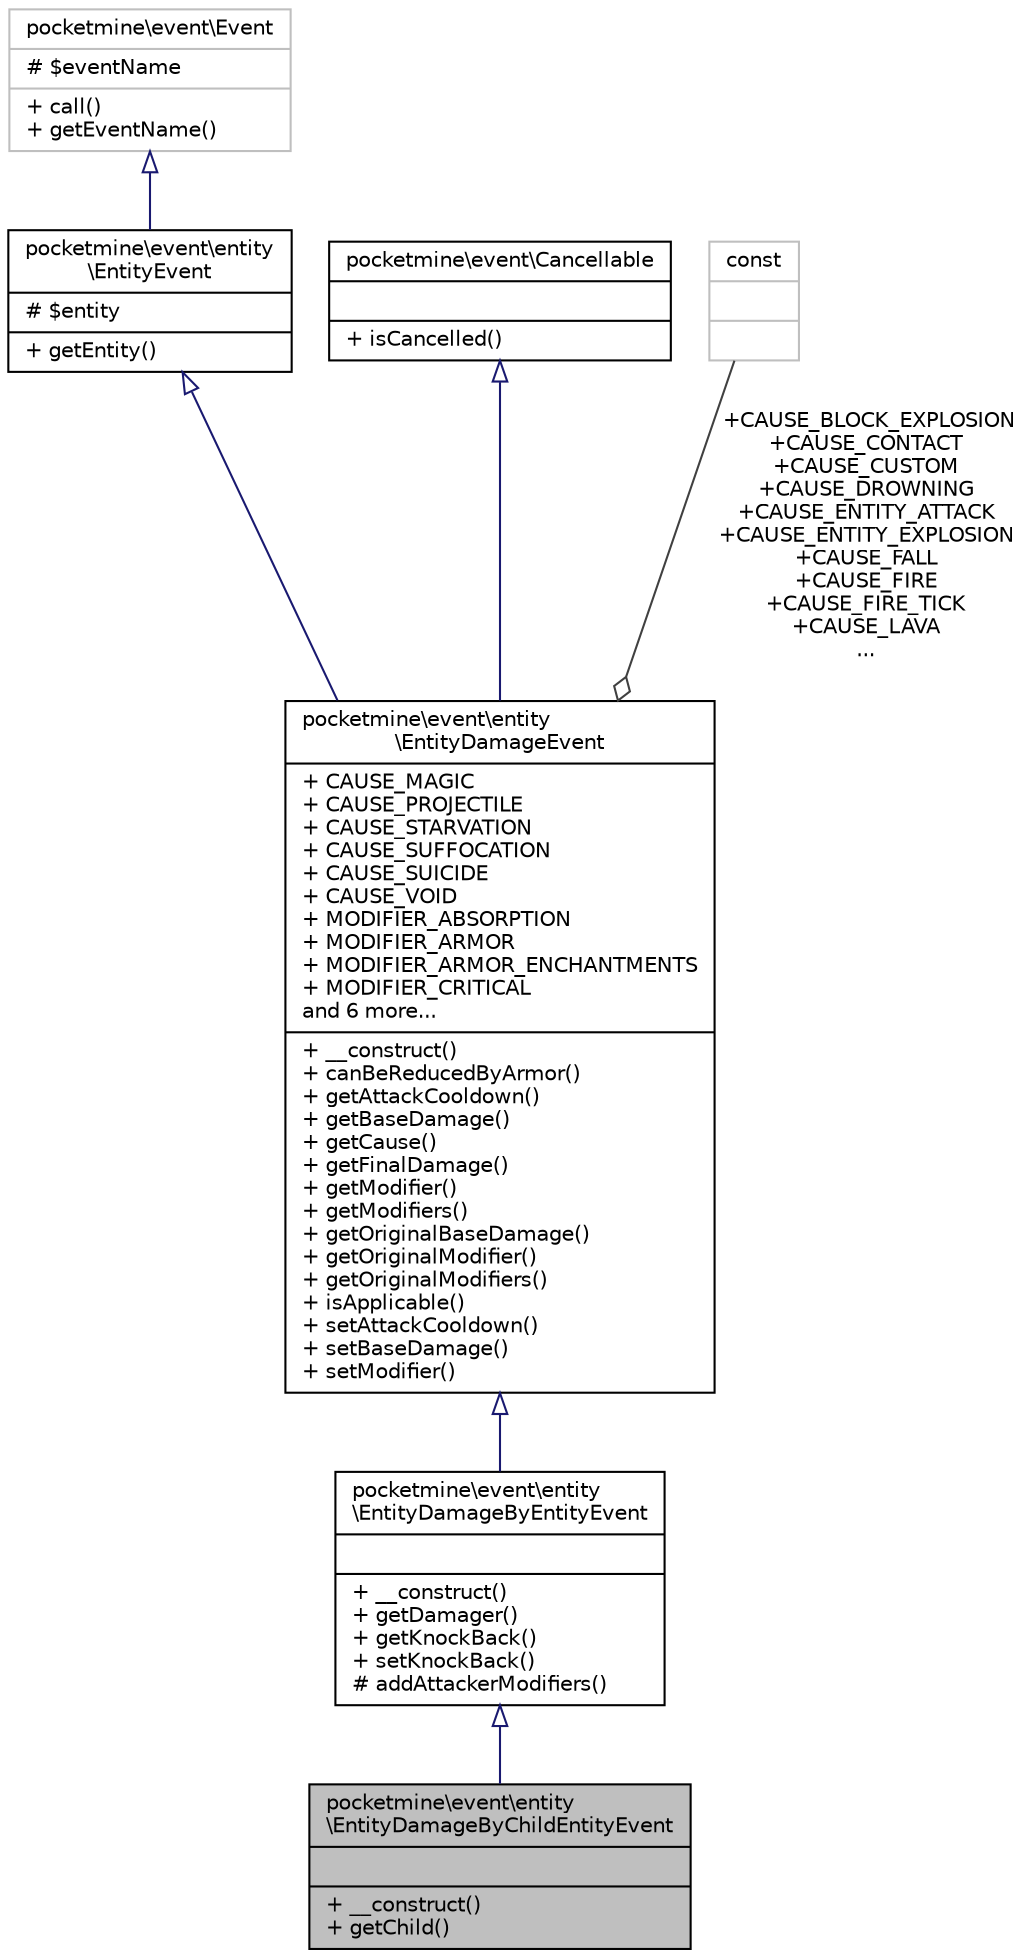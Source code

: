 digraph "pocketmine\event\entity\EntityDamageByChildEntityEvent"
{
 // INTERACTIVE_SVG=YES
 // LATEX_PDF_SIZE
  edge [fontname="Helvetica",fontsize="10",labelfontname="Helvetica",labelfontsize="10"];
  node [fontname="Helvetica",fontsize="10",shape=record];
  Node1 [label="{pocketmine\\event\\entity\l\\EntityDamageByChildEntityEvent\n||+ __construct()\l+ getChild()\l}",height=0.2,width=0.4,color="black", fillcolor="grey75", style="filled", fontcolor="black",tooltip=" "];
  Node2 -> Node1 [dir="back",color="midnightblue",fontsize="10",style="solid",arrowtail="onormal",fontname="Helvetica"];
  Node2 [label="{pocketmine\\event\\entity\l\\EntityDamageByEntityEvent\n||+ __construct()\l+ getDamager()\l+ getKnockBack()\l+ setKnockBack()\l# addAttackerModifiers()\l}",height=0.2,width=0.4,color="black", fillcolor="white", style="filled",URL="$d0/d34/classpocketmine_1_1event_1_1entity_1_1_entity_damage_by_entity_event.html",tooltip=" "];
  Node3 -> Node2 [dir="back",color="midnightblue",fontsize="10",style="solid",arrowtail="onormal",fontname="Helvetica"];
  Node3 [label="{pocketmine\\event\\entity\l\\EntityDamageEvent\n|+ CAUSE_MAGIC\l+ CAUSE_PROJECTILE\l+ CAUSE_STARVATION\l+ CAUSE_SUFFOCATION\l+ CAUSE_SUICIDE\l+ CAUSE_VOID\l+ MODIFIER_ABSORPTION\l+ MODIFIER_ARMOR\l+ MODIFIER_ARMOR_ENCHANTMENTS\l+ MODIFIER_CRITICAL\land 6 more...\l|+ __construct()\l+ canBeReducedByArmor()\l+ getAttackCooldown()\l+ getBaseDamage()\l+ getCause()\l+ getFinalDamage()\l+ getModifier()\l+ getModifiers()\l+ getOriginalBaseDamage()\l+ getOriginalModifier()\l+ getOriginalModifiers()\l+ isApplicable()\l+ setAttackCooldown()\l+ setBaseDamage()\l+ setModifier()\l}",height=0.2,width=0.4,color="black", fillcolor="white", style="filled",URL="$d5/de3/classpocketmine_1_1event_1_1entity_1_1_entity_damage_event.html",tooltip=" "];
  Node4 -> Node3 [dir="back",color="midnightblue",fontsize="10",style="solid",arrowtail="onormal",fontname="Helvetica"];
  Node4 [label="{pocketmine\\event\\entity\l\\EntityEvent\n|# $entity\l|+ getEntity()\l}",height=0.2,width=0.4,color="black", fillcolor="white", style="filled",URL="$de/d84/classpocketmine_1_1event_1_1entity_1_1_entity_event.html",tooltip=" "];
  Node5 -> Node4 [dir="back",color="midnightblue",fontsize="10",style="solid",arrowtail="onormal",fontname="Helvetica"];
  Node5 [label="{pocketmine\\event\\Event\n|# $eventName\l|+ call()\l+ getEventName()\l}",height=0.2,width=0.4,color="grey75", fillcolor="white", style="filled",URL="$d1/d2f/classpocketmine_1_1event_1_1_event.html",tooltip=" "];
  Node6 -> Node3 [dir="back",color="midnightblue",fontsize="10",style="solid",arrowtail="onormal",fontname="Helvetica"];
  Node6 [label="{pocketmine\\event\\Cancellable\n||+ isCancelled()\l}",height=0.2,width=0.4,color="black", fillcolor="white", style="filled",URL="$db/d62/interfacepocketmine_1_1event_1_1_cancellable.html",tooltip=" "];
  Node7 -> Node3 [color="grey25",fontsize="10",style="solid",label=" +CAUSE_BLOCK_EXPLOSION\n+CAUSE_CONTACT\n+CAUSE_CUSTOM\n+CAUSE_DROWNING\n+CAUSE_ENTITY_ATTACK\n+CAUSE_ENTITY_EXPLOSION\n+CAUSE_FALL\n+CAUSE_FIRE\n+CAUSE_FIRE_TICK\n+CAUSE_LAVA\n..." ,arrowhead="odiamond",fontname="Helvetica"];
  Node7 [label="{const\n||}",height=0.2,width=0.4,color="grey75", fillcolor="white", style="filled",tooltip=" "];
}
